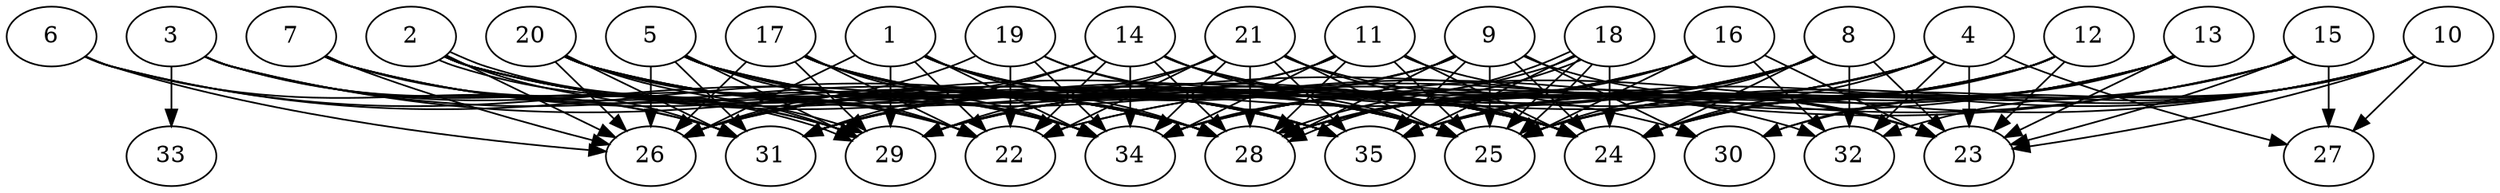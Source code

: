 // DAG automatically generated by daggen at Thu Oct  3 14:05:38 2019
// ./daggen --dot -n 35 --ccr 0.3 --fat 0.9 --regular 0.7 --density 0.9 --mindata 5242880 --maxdata 52428800 
digraph G {
  1 [size="126068053", alpha="0.08", expect_size="37820416"] 
  1 -> 22 [size ="37820416"]
  1 -> 24 [size ="37820416"]
  1 -> 25 [size ="37820416"]
  1 -> 26 [size ="37820416"]
  1 -> 28 [size ="37820416"]
  1 -> 29 [size ="37820416"]
  1 -> 34 [size ="37820416"]
  1 -> 35 [size ="37820416"]
  2 [size="69867520", alpha="0.12", expect_size="20960256"] 
  2 -> 24 [size ="20960256"]
  2 -> 25 [size ="20960256"]
  2 -> 26 [size ="20960256"]
  2 -> 28 [size ="20960256"]
  2 -> 29 [size ="20960256"]
  2 -> 29 [size ="20960256"]
  2 -> 31 [size ="20960256"]
  2 -> 35 [size ="20960256"]
  3 [size="31453867", alpha="0.18", expect_size="9436160"] 
  3 -> 22 [size ="9436160"]
  3 -> 25 [size ="9436160"]
  3 -> 28 [size ="9436160"]
  3 -> 29 [size ="9436160"]
  3 -> 31 [size ="9436160"]
  3 -> 33 [size ="9436160"]
  4 [size="68136960", alpha="0.17", expect_size="20441088"] 
  4 -> 23 [size ="20441088"]
  4 -> 24 [size ="20441088"]
  4 -> 27 [size ="20441088"]
  4 -> 28 [size ="20441088"]
  4 -> 29 [size ="20441088"]
  4 -> 31 [size ="20441088"]
  4 -> 32 [size ="20441088"]
  4 -> 34 [size ="20441088"]
  5 [size="27600213", alpha="0.04", expect_size="8280064"] 
  5 -> 22 [size ="8280064"]
  5 -> 24 [size ="8280064"]
  5 -> 26 [size ="8280064"]
  5 -> 28 [size ="8280064"]
  5 -> 29 [size ="8280064"]
  5 -> 30 [size ="8280064"]
  5 -> 31 [size ="8280064"]
  5 -> 34 [size ="8280064"]
  5 -> 35 [size ="8280064"]
  6 [size="142434987", alpha="0.18", expect_size="42730496"] 
  6 -> 26 [size ="42730496"]
  6 -> 28 [size ="42730496"]
  6 -> 31 [size ="42730496"]
  6 -> 34 [size ="42730496"]
  7 [size="123395413", alpha="0.09", expect_size="37018624"] 
  7 -> 26 [size ="37018624"]
  7 -> 28 [size ="37018624"]
  7 -> 29 [size ="37018624"]
  7 -> 34 [size ="37018624"]
  7 -> 35 [size ="37018624"]
  8 [size="59787947", alpha="0.02", expect_size="17936384"] 
  8 -> 23 [size ="17936384"]
  8 -> 24 [size ="17936384"]
  8 -> 25 [size ="17936384"]
  8 -> 28 [size ="17936384"]
  8 -> 29 [size ="17936384"]
  8 -> 31 [size ="17936384"]
  8 -> 32 [size ="17936384"]
  8 -> 34 [size ="17936384"]
  8 -> 35 [size ="17936384"]
  9 [size="159447040", alpha="0.11", expect_size="47834112"] 
  9 -> 23 [size ="47834112"]
  9 -> 24 [size ="47834112"]
  9 -> 25 [size ="47834112"]
  9 -> 26 [size ="47834112"]
  9 -> 28 [size ="47834112"]
  9 -> 29 [size ="47834112"]
  9 -> 30 [size ="47834112"]
  9 -> 31 [size ="47834112"]
  9 -> 35 [size ="47834112"]
  10 [size="22719147", alpha="0.17", expect_size="6815744"] 
  10 -> 23 [size ="6815744"]
  10 -> 24 [size ="6815744"]
  10 -> 25 [size ="6815744"]
  10 -> 27 [size ="6815744"]
  10 -> 30 [size ="6815744"]
  10 -> 32 [size ="6815744"]
  10 -> 34 [size ="6815744"]
  10 -> 35 [size ="6815744"]
  11 [size="131106133", alpha="0.07", expect_size="39331840"] 
  11 -> 23 [size ="39331840"]
  11 -> 24 [size ="39331840"]
  11 -> 25 [size ="39331840"]
  11 -> 26 [size ="39331840"]
  11 -> 28 [size ="39331840"]
  11 -> 31 [size ="39331840"]
  11 -> 34 [size ="39331840"]
  12 [size="33317547", alpha="0.01", expect_size="9995264"] 
  12 -> 23 [size ="9995264"]
  12 -> 24 [size ="9995264"]
  12 -> 25 [size ="9995264"]
  12 -> 28 [size ="9995264"]
  12 -> 34 [size ="9995264"]
  12 -> 35 [size ="9995264"]
  13 [size="127245653", alpha="0.07", expect_size="38173696"] 
  13 -> 22 [size ="38173696"]
  13 -> 23 [size ="38173696"]
  13 -> 24 [size ="38173696"]
  13 -> 25 [size ="38173696"]
  13 -> 28 [size ="38173696"]
  13 -> 30 [size ="38173696"]
  13 -> 35 [size ="38173696"]
  14 [size="111947093", alpha="0.05", expect_size="33584128"] 
  14 -> 22 [size ="33584128"]
  14 -> 23 [size ="33584128"]
  14 -> 24 [size ="33584128"]
  14 -> 25 [size ="33584128"]
  14 -> 26 [size ="33584128"]
  14 -> 28 [size ="33584128"]
  14 -> 31 [size ="33584128"]
  14 -> 34 [size ="33584128"]
  15 [size="86507520", alpha="0.09", expect_size="25952256"] 
  15 -> 22 [size ="25952256"]
  15 -> 23 [size ="25952256"]
  15 -> 24 [size ="25952256"]
  15 -> 25 [size ="25952256"]
  15 -> 27 [size ="25952256"]
  15 -> 29 [size ="25952256"]
  16 [size="117838507", alpha="0.10", expect_size="35351552"] 
  16 -> 23 [size ="35351552"]
  16 -> 25 [size ="35351552"]
  16 -> 26 [size ="35351552"]
  16 -> 28 [size ="35351552"]
  16 -> 29 [size ="35351552"]
  16 -> 32 [size ="35351552"]
  17 [size="98949120", alpha="0.05", expect_size="29684736"] 
  17 -> 22 [size ="29684736"]
  17 -> 24 [size ="29684736"]
  17 -> 25 [size ="29684736"]
  17 -> 26 [size ="29684736"]
  17 -> 28 [size ="29684736"]
  17 -> 29 [size ="29684736"]
  17 -> 34 [size ="29684736"]
  17 -> 35 [size ="29684736"]
  18 [size="166007467", alpha="0.05", expect_size="49802240"] 
  18 -> 24 [size ="49802240"]
  18 -> 25 [size ="49802240"]
  18 -> 25 [size ="49802240"]
  18 -> 28 [size ="49802240"]
  18 -> 28 [size ="49802240"]
  18 -> 34 [size ="49802240"]
  18 -> 35 [size ="49802240"]
  19 [size="26231467", alpha="0.13", expect_size="7869440"] 
  19 -> 22 [size ="7869440"]
  19 -> 24 [size ="7869440"]
  19 -> 25 [size ="7869440"]
  19 -> 26 [size ="7869440"]
  19 -> 34 [size ="7869440"]
  20 [size="112954027", alpha="0.17", expect_size="33886208"] 
  20 -> 22 [size ="33886208"]
  20 -> 24 [size ="33886208"]
  20 -> 25 [size ="33886208"]
  20 -> 26 [size ="33886208"]
  20 -> 29 [size ="33886208"]
  20 -> 31 [size ="33886208"]
  20 -> 34 [size ="33886208"]
  20 -> 35 [size ="33886208"]
  21 [size="92050773", alpha="0.13", expect_size="27615232"] 
  21 -> 22 [size ="27615232"]
  21 -> 24 [size ="27615232"]
  21 -> 25 [size ="27615232"]
  21 -> 26 [size ="27615232"]
  21 -> 28 [size ="27615232"]
  21 -> 29 [size ="27615232"]
  21 -> 32 [size ="27615232"]
  21 -> 34 [size ="27615232"]
  21 -> 35 [size ="27615232"]
  22 [size="148469760", alpha="0.17", expect_size="44540928"] 
  23 [size="156938240", alpha="0.02", expect_size="47081472"] 
  24 [size="54811307", alpha="0.14", expect_size="16443392"] 
  25 [size="95402667", alpha="0.07", expect_size="28620800"] 
  26 [size="164058453", alpha="0.16", expect_size="49217536"] 
  27 [size="84172800", alpha="0.19", expect_size="25251840"] 
  28 [size="123518293", alpha="0.07", expect_size="37055488"] 
  29 [size="160884053", alpha="0.12", expect_size="48265216"] 
  30 [size="109475840", alpha="0.19", expect_size="32842752"] 
  31 [size="82493440", alpha="0.20", expect_size="24748032"] 
  32 [size="31242240", alpha="0.03", expect_size="9372672"] 
  33 [size="165399893", alpha="0.20", expect_size="49619968"] 
  34 [size="27088213", alpha="0.09", expect_size="8126464"] 
  35 [size="138827093", alpha="0.07", expect_size="41648128"] 
}
